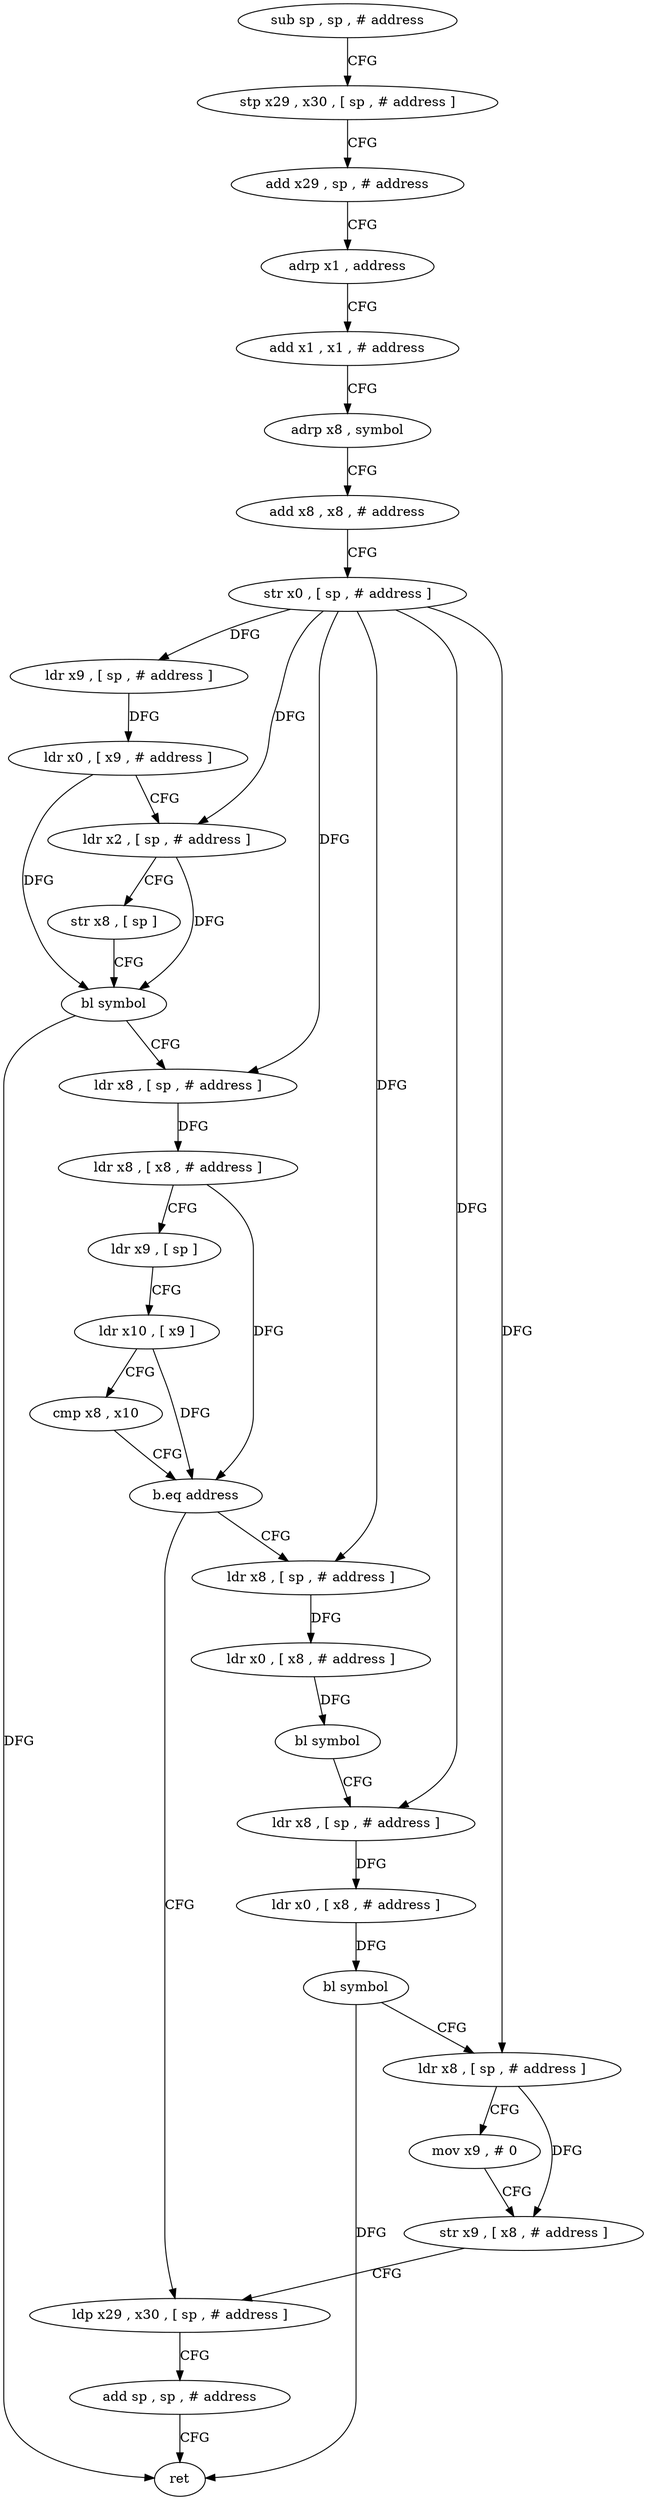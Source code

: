 digraph "func" {
"4251900" [label = "sub sp , sp , # address" ]
"4251904" [label = "stp x29 , x30 , [ sp , # address ]" ]
"4251908" [label = "add x29 , sp , # address" ]
"4251912" [label = "adrp x1 , address" ]
"4251916" [label = "add x1 , x1 , # address" ]
"4251920" [label = "adrp x8 , symbol" ]
"4251924" [label = "add x8 , x8 , # address" ]
"4251928" [label = "str x0 , [ sp , # address ]" ]
"4251932" [label = "ldr x9 , [ sp , # address ]" ]
"4251936" [label = "ldr x0 , [ x9 , # address ]" ]
"4251940" [label = "ldr x2 , [ sp , # address ]" ]
"4251944" [label = "str x8 , [ sp ]" ]
"4251948" [label = "bl symbol" ]
"4251952" [label = "ldr x8 , [ sp , # address ]" ]
"4251956" [label = "ldr x8 , [ x8 , # address ]" ]
"4251960" [label = "ldr x9 , [ sp ]" ]
"4251964" [label = "ldr x10 , [ x9 ]" ]
"4251968" [label = "cmp x8 , x10" ]
"4251972" [label = "b.eq address" ]
"4252012" [label = "ldp x29 , x30 , [ sp , # address ]" ]
"4251976" [label = "ldr x8 , [ sp , # address ]" ]
"4252016" [label = "add sp , sp , # address" ]
"4252020" [label = "ret" ]
"4251980" [label = "ldr x0 , [ x8 , # address ]" ]
"4251984" [label = "bl symbol" ]
"4251988" [label = "ldr x8 , [ sp , # address ]" ]
"4251992" [label = "ldr x0 , [ x8 , # address ]" ]
"4251996" [label = "bl symbol" ]
"4252000" [label = "ldr x8 , [ sp , # address ]" ]
"4252004" [label = "mov x9 , # 0" ]
"4252008" [label = "str x9 , [ x8 , # address ]" ]
"4251900" -> "4251904" [ label = "CFG" ]
"4251904" -> "4251908" [ label = "CFG" ]
"4251908" -> "4251912" [ label = "CFG" ]
"4251912" -> "4251916" [ label = "CFG" ]
"4251916" -> "4251920" [ label = "CFG" ]
"4251920" -> "4251924" [ label = "CFG" ]
"4251924" -> "4251928" [ label = "CFG" ]
"4251928" -> "4251932" [ label = "DFG" ]
"4251928" -> "4251940" [ label = "DFG" ]
"4251928" -> "4251952" [ label = "DFG" ]
"4251928" -> "4251976" [ label = "DFG" ]
"4251928" -> "4251988" [ label = "DFG" ]
"4251928" -> "4252000" [ label = "DFG" ]
"4251932" -> "4251936" [ label = "DFG" ]
"4251936" -> "4251940" [ label = "CFG" ]
"4251936" -> "4251948" [ label = "DFG" ]
"4251940" -> "4251944" [ label = "CFG" ]
"4251940" -> "4251948" [ label = "DFG" ]
"4251944" -> "4251948" [ label = "CFG" ]
"4251948" -> "4251952" [ label = "CFG" ]
"4251948" -> "4252020" [ label = "DFG" ]
"4251952" -> "4251956" [ label = "DFG" ]
"4251956" -> "4251960" [ label = "CFG" ]
"4251956" -> "4251972" [ label = "DFG" ]
"4251960" -> "4251964" [ label = "CFG" ]
"4251964" -> "4251968" [ label = "CFG" ]
"4251964" -> "4251972" [ label = "DFG" ]
"4251968" -> "4251972" [ label = "CFG" ]
"4251972" -> "4252012" [ label = "CFG" ]
"4251972" -> "4251976" [ label = "CFG" ]
"4252012" -> "4252016" [ label = "CFG" ]
"4251976" -> "4251980" [ label = "DFG" ]
"4252016" -> "4252020" [ label = "CFG" ]
"4251980" -> "4251984" [ label = "DFG" ]
"4251984" -> "4251988" [ label = "CFG" ]
"4251988" -> "4251992" [ label = "DFG" ]
"4251992" -> "4251996" [ label = "DFG" ]
"4251996" -> "4252000" [ label = "CFG" ]
"4251996" -> "4252020" [ label = "DFG" ]
"4252000" -> "4252004" [ label = "CFG" ]
"4252000" -> "4252008" [ label = "DFG" ]
"4252004" -> "4252008" [ label = "CFG" ]
"4252008" -> "4252012" [ label = "CFG" ]
}
